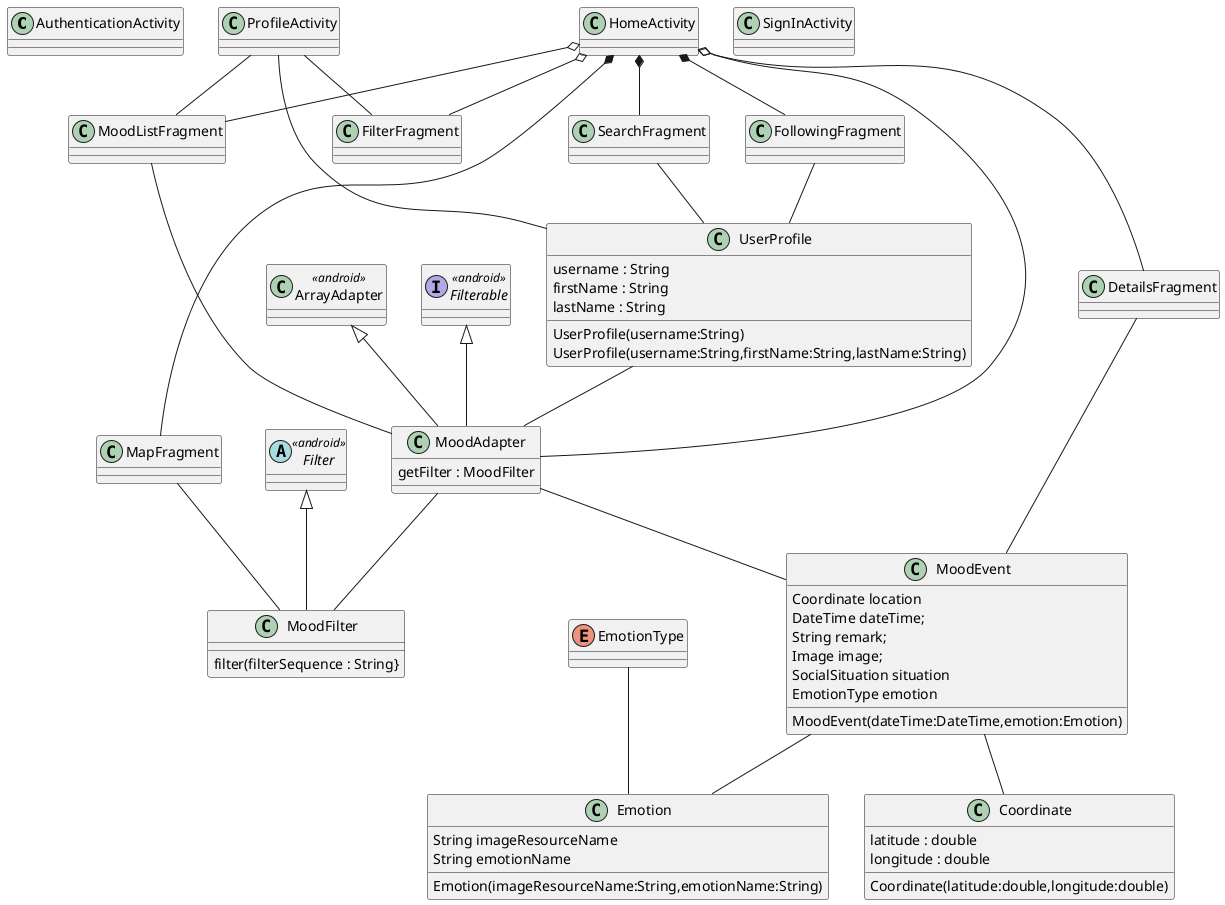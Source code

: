 @startuml

class AuthenticationActivity
class HomeActivity
class ProfileActivity
class SignInActivity

class UserProfile {
    username : String
    firstName : String
    lastName : String
    UserProfile(username:String)
    UserProfile(username:String,firstName:String,lastName:String)
}

class MoodEvent {
    Coordinate location
    DateTime dateTime;
    String remark;
    Image image;
    SocialSituation situation
    EmotionType emotion
    MoodEvent(dateTime:DateTime,emotion:Emotion)
}

class Emotion {
    String imageResourceName
    String emotionName
    Emotion(imageResourceName:String,emotionName:String)
}

HomeActivity *-- MapFragment
HomeActivity o-- MoodListFragment
HomeActivity o-- MoodAdapter
HomeActivity *-- SearchFragment
HomeActivity *-- FollowingFragment
HomeActivity o-- FilterFragment
HomeActivity o-- DetailsFragment

abstract class Filter <<android>>
class FilterFragment

ProfileActivity -- UserProfile
ProfileActivity -- MoodListFragment
ProfileActivity -- FilterFragment

FollowingFragment -- UserProfile
SearchFragment -- UserProfile

'MapFragment -- MoodAdapter
MapFragment -- MoodFilter

MoodListFragment -- MoodAdapter

DetailsFragment -- MoodEvent

class Coordinate {
    latitude : double
    longitude : double
    Coordinate(latitude:double,longitude:double)
}

MoodEvent -- Coordinate

class MoodAdapter {
    getFilter : MoodFilter
}

MoodAdapter -- MoodFilter

class MoodFilter {
    filter(filterSequence : String}
}

abstract class Filter <<android>> 
Filter <|-- MoodFilter

UserProfile -- MoodAdapter

class ArrayAdapter <<android>>
ArrayAdapter <|-- MoodAdapter

MoodAdapter -- MoodEvent
interface Filterable <<android>>
Filterable <|-- MoodAdapter

MoodEvent -- Emotion

enum EmotionType
EmotionType -- Emotion

@enduml
